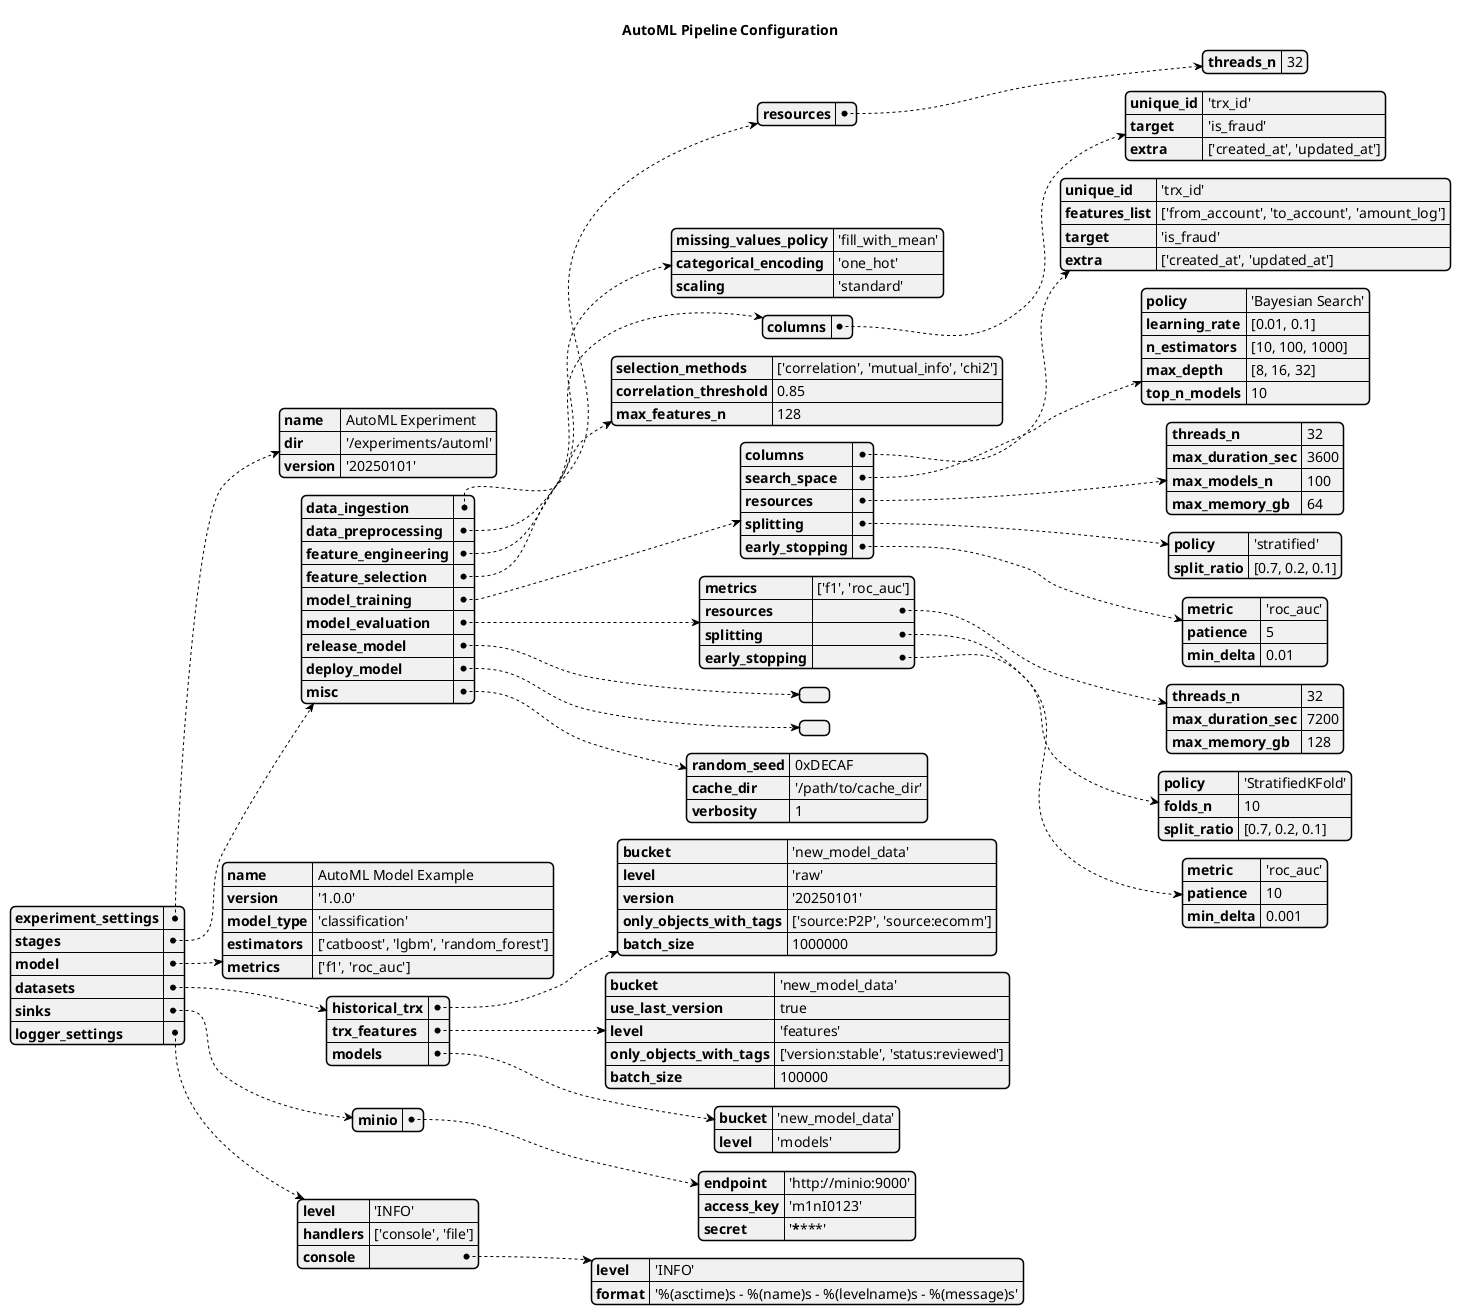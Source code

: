 @startyaml automl_config
title AutoML Pipeline Configuration


experiment_settings:
    name: AutoML Experiment
    dir: '/experiments/automl'
    version: '20250101'

stages:
    data_ingestion:
        resources:
            threads_n: 32

    data_preprocessing:
        missing_values_policy: 'fill_with_mean'
        categorical_encoding: 'one_hot'
        scaling: 'standard'

    feature_engineering:
        columns:
            unique_id: 'trx_id'
            target: 'is_fraud'
            extra: ['created_at', 'updated_at']
    
    feature_selection:
        selection_methods: ['correlation', 'mutual_info', 'chi2']
        correlation_threshold: 0.85
        max_features_n: 128

    model_training:
        columns:
            unique_id: 'trx_id'
            features_list: ['from_account', 'to_account', 'amount_log']
            target: 'is_fraud'
            extra: ['created_at', 'updated_at']
        search_space:
            policy: 'Bayesian Search'
            learning_rate: [0.01, 0.1]
            n_estimators: [10, 100, 1000]
            max_depth: [8, 16, 32]
            top_n_models: 10
        resources:
            threads_n: 32
            max_duration_sec: 3600
            max_models_n: 100
            max_memory_gb: 64
        splitting:
            policy: 'stratified'
            split_ratio: [0.7, 0.2, 0.1]
        early_stopping:
            metric: 'roc_auc'
            patience: 5
            min_delta: 0.01
    
    model_evaluation:
        metrics: ['f1', 'roc_auc']
        resources:
            threads_n: 32
            max_duration_sec: 7200
            max_memory_gb: 128
        splitting:
            policy: 'StratifiedKFold'
            folds_n: 10
            split_ratio: [0.7, 0.2, 0.1]
        early_stopping:
            metric: 'roc_auc'
            patience: 10
            min_delta: 0.001
    
    release_model:
    deploy_model:

    misc:
        random_seed: 0xDECAF
        cache_dir: '/path/to/cache_dir'
        verbosity: 1

model:
    name: AutoML Model Example
    version: '1.0.0'
    model_type: 'classification'
    estimators: ['catboost', 'lgbm', 'random_forest']
    metrics: ['f1', 'roc_auc']


datasets:
    historical_trx:
        # Historical transactions log
        bucket: 'new_model_data'
        level: 'raw'
        version: '20250101'
        only_objects_with_tags: ['source:P2P', 'source:ecomm']
        batch_size: 1000000
    trx_features:
        # Transaction features dataset
        bucket: 'new_model_data'
        use_last_version: true
        level: 'features'
        only_objects_with_tags: ['version:stable', 'status:reviewed']
        batch_size: 100000
    models:
        bucket: 'new_model_data'
        level: 'models'


sinks:
    minio:
        endpoint: 'http://minio:9000'
        access_key: 'm1nI0123'
        secret: '********'


logger_settings:
    level: 'INFO'
    handlers: ['console', 'file']
    console:
        level: 'INFO'
        format: '%(asctime)s - %(name)s - %(levelname)s - %(message)s'

@endyaml